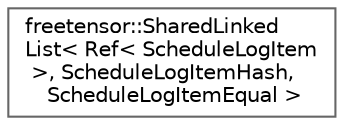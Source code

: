 digraph "Graphical Class Hierarchy"
{
 // LATEX_PDF_SIZE
  bgcolor="transparent";
  edge [fontname=Helvetica,fontsize=10,labelfontname=Helvetica,labelfontsize=10];
  node [fontname=Helvetica,fontsize=10,shape=box,height=0.2,width=0.4];
  rankdir="LR";
  Node0 [label="freetensor::SharedLinked\lList\< Ref\< ScheduleLogItem\l \>, ScheduleLogItemHash,\l ScheduleLogItemEqual \>",height=0.2,width=0.4,color="grey40", fillcolor="white", style="filled",URL="$classfreetensor_1_1SharedLinkedList.html",tooltip=" "];
}
